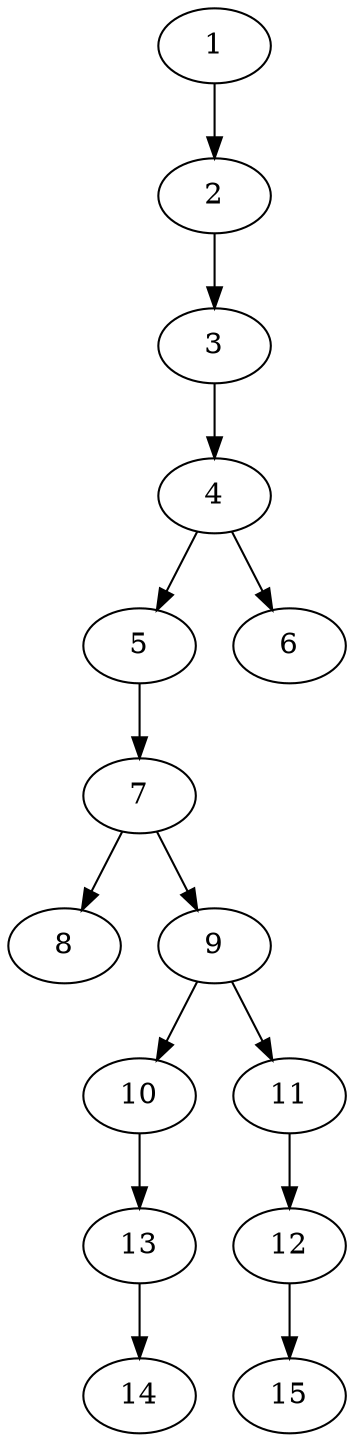 // DAG automatically generated by daggen at Thu Oct  3 13:59:27 2019
// ./daggen --dot -n 15 --ccr 0.4 --fat 0.3 --regular 0.5 --density 0.5 --mindata 5242880 --maxdata 52428800 
digraph G {
  1 [size="99560960", alpha="0.07", expect_size="39824384"] 
  1 -> 2 [size ="39824384"]
  2 [size="50462720", alpha="0.10", expect_size="20185088"] 
  2 -> 3 [size ="20185088"]
  3 [size="24058880", alpha="0.05", expect_size="9623552"] 
  3 -> 4 [size ="9623552"]
  4 [size="112312320", alpha="0.07", expect_size="44924928"] 
  4 -> 5 [size ="44924928"]
  4 -> 6 [size ="44924928"]
  5 [size="104230400", alpha="0.12", expect_size="41692160"] 
  5 -> 7 [size ="41692160"]
  6 [size="51763200", alpha="0.02", expect_size="20705280"] 
  7 [size="26833920", alpha="0.05", expect_size="10733568"] 
  7 -> 8 [size ="10733568"]
  7 -> 9 [size ="10733568"]
  8 [size="49057280", alpha="0.13", expect_size="19622912"] 
  9 [size="59607040", alpha="0.17", expect_size="23842816"] 
  9 -> 10 [size ="23842816"]
  9 -> 11 [size ="23842816"]
  10 [size="53944320", alpha="0.14", expect_size="21577728"] 
  10 -> 13 [size ="21577728"]
  11 [size="130050560", alpha="0.15", expect_size="52020224"] 
  11 -> 12 [size ="52020224"]
  12 [size="52024320", alpha="0.05", expect_size="20809728"] 
  12 -> 15 [size ="20809728"]
  13 [size="109762560", alpha="0.05", expect_size="43905024"] 
  13 -> 14 [size ="43905024"]
  14 [size="18383360", alpha="0.01", expect_size="7353344"] 
  15 [size="59773440", alpha="0.18", expect_size="23909376"] 
}
